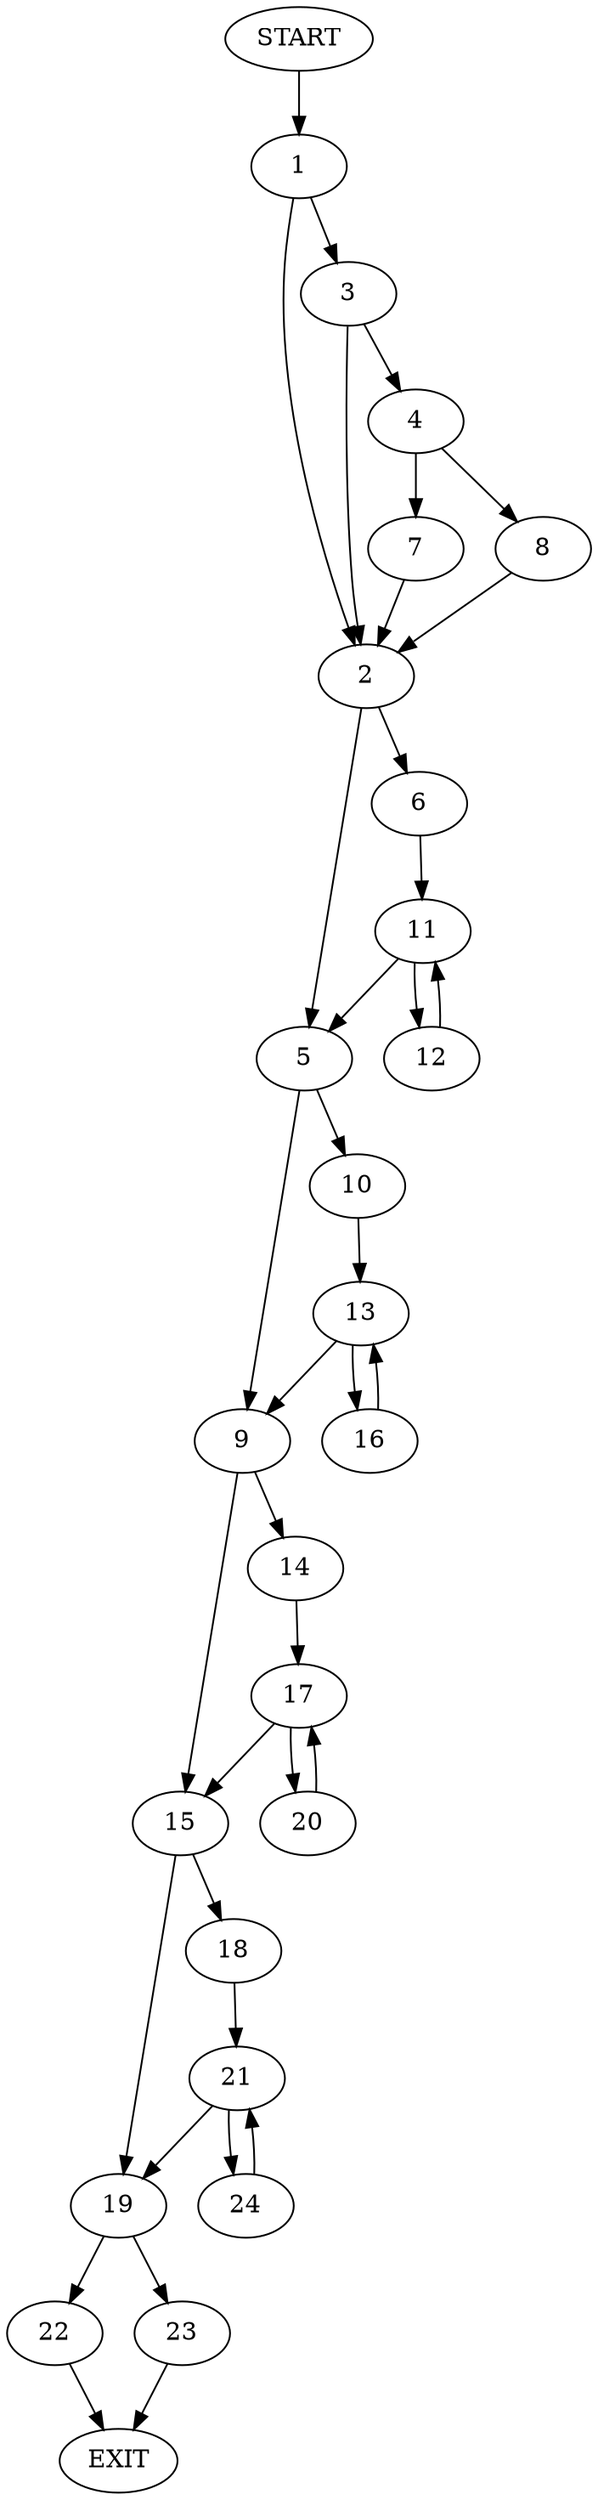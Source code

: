 digraph {
0 [label="START"]
25 [label="EXIT"]
0 -> 1
1 -> 2
1 -> 3
3 -> 2
3 -> 4
2 -> 5
2 -> 6
4 -> 7
4 -> 8
8 -> 2
7 -> 2
5 -> 9
5 -> 10
6 -> 11
11 -> 5
11 -> 12
12 -> 11
10 -> 13
9 -> 14
9 -> 15
13 -> 9
13 -> 16
16 -> 13
14 -> 17
15 -> 18
15 -> 19
17 -> 20
17 -> 15
20 -> 17
18 -> 21
19 -> 22
19 -> 23
21 -> 24
21 -> 19
24 -> 21
23 -> 25
22 -> 25
}
